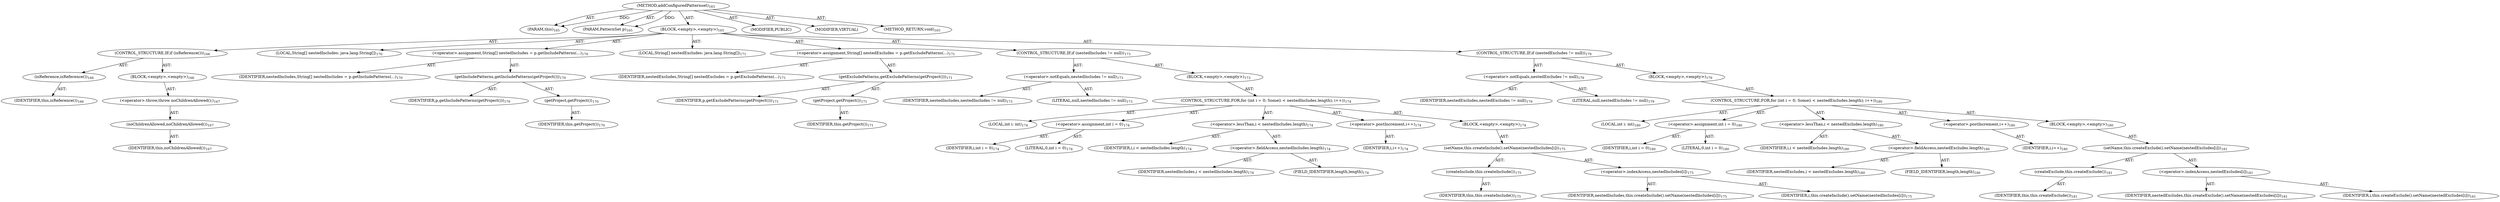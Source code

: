 digraph "addConfiguredPatternset" {  
"111669149706" [label = <(METHOD,addConfiguredPatternset)<SUB>165</SUB>> ]
"115964116997" [label = <(PARAM,this)<SUB>165</SUB>> ]
"115964117026" [label = <(PARAM,PatternSet p)<SUB>165</SUB>> ]
"25769803793" [label = <(BLOCK,&lt;empty&gt;,&lt;empty&gt;)<SUB>165</SUB>> ]
"47244640263" [label = <(CONTROL_STRUCTURE,IF,if (isReference()))<SUB>166</SUB>> ]
"30064771151" [label = <(isReference,isReference())<SUB>166</SUB>> ]
"68719476741" [label = <(IDENTIFIER,this,isReference())<SUB>166</SUB>> ]
"25769803794" [label = <(BLOCK,&lt;empty&gt;,&lt;empty&gt;)<SUB>166</SUB>> ]
"30064771152" [label = <(&lt;operator&gt;.throw,throw noChildrenAllowed();)<SUB>167</SUB>> ]
"30064771153" [label = <(noChildrenAllowed,noChildrenAllowed())<SUB>167</SUB>> ]
"68719476742" [label = <(IDENTIFIER,this,noChildrenAllowed())<SUB>167</SUB>> ]
"94489280514" [label = <(LOCAL,String[] nestedIncludes: java.lang.String[])<SUB>170</SUB>> ]
"30064771154" [label = <(&lt;operator&gt;.assignment,String[] nestedIncludes = p.getIncludePatterns(...)<SUB>170</SUB>> ]
"68719476841" [label = <(IDENTIFIER,nestedIncludes,String[] nestedIncludes = p.getIncludePatterns(...)<SUB>170</SUB>> ]
"30064771155" [label = <(getIncludePatterns,getIncludePatterns(getProject()))<SUB>170</SUB>> ]
"68719476842" [label = <(IDENTIFIER,p,getIncludePatterns(getProject()))<SUB>170</SUB>> ]
"30064771156" [label = <(getProject,getProject())<SUB>170</SUB>> ]
"68719476743" [label = <(IDENTIFIER,this,getProject())<SUB>170</SUB>> ]
"94489280515" [label = <(LOCAL,String[] nestedExcludes: java.lang.String[])<SUB>171</SUB>> ]
"30064771157" [label = <(&lt;operator&gt;.assignment,String[] nestedExcludes = p.getExcludePatterns(...)<SUB>171</SUB>> ]
"68719476843" [label = <(IDENTIFIER,nestedExcludes,String[] nestedExcludes = p.getExcludePatterns(...)<SUB>171</SUB>> ]
"30064771158" [label = <(getExcludePatterns,getExcludePatterns(getProject()))<SUB>171</SUB>> ]
"68719476844" [label = <(IDENTIFIER,p,getExcludePatterns(getProject()))<SUB>171</SUB>> ]
"30064771159" [label = <(getProject,getProject())<SUB>171</SUB>> ]
"68719476744" [label = <(IDENTIFIER,this,getProject())<SUB>171</SUB>> ]
"47244640264" [label = <(CONTROL_STRUCTURE,IF,if (nestedIncludes != null))<SUB>173</SUB>> ]
"30064771160" [label = <(&lt;operator&gt;.notEquals,nestedIncludes != null)<SUB>173</SUB>> ]
"68719476845" [label = <(IDENTIFIER,nestedIncludes,nestedIncludes != null)<SUB>173</SUB>> ]
"90194313233" [label = <(LITERAL,null,nestedIncludes != null)<SUB>173</SUB>> ]
"25769803795" [label = <(BLOCK,&lt;empty&gt;,&lt;empty&gt;)<SUB>173</SUB>> ]
"47244640265" [label = <(CONTROL_STRUCTURE,FOR,for (int i = 0; Some(i &lt; nestedIncludes.length); i++))<SUB>174</SUB>> ]
"94489280516" [label = <(LOCAL,int i: int)<SUB>174</SUB>> ]
"30064771161" [label = <(&lt;operator&gt;.assignment,int i = 0)<SUB>174</SUB>> ]
"68719476846" [label = <(IDENTIFIER,i,int i = 0)<SUB>174</SUB>> ]
"90194313234" [label = <(LITERAL,0,int i = 0)<SUB>174</SUB>> ]
"30064771162" [label = <(&lt;operator&gt;.lessThan,i &lt; nestedIncludes.length)<SUB>174</SUB>> ]
"68719476847" [label = <(IDENTIFIER,i,i &lt; nestedIncludes.length)<SUB>174</SUB>> ]
"30064771163" [label = <(&lt;operator&gt;.fieldAccess,nestedIncludes.length)<SUB>174</SUB>> ]
"68719476848" [label = <(IDENTIFIER,nestedIncludes,i &lt; nestedIncludes.length)<SUB>174</SUB>> ]
"55834574875" [label = <(FIELD_IDENTIFIER,length,length)<SUB>174</SUB>> ]
"30064771164" [label = <(&lt;operator&gt;.postIncrement,i++)<SUB>174</SUB>> ]
"68719476849" [label = <(IDENTIFIER,i,i++)<SUB>174</SUB>> ]
"25769803796" [label = <(BLOCK,&lt;empty&gt;,&lt;empty&gt;)<SUB>174</SUB>> ]
"30064771165" [label = <(setName,this.createInclude().setName(nestedIncludes[i]))<SUB>175</SUB>> ]
"30064771166" [label = <(createInclude,this.createInclude())<SUB>175</SUB>> ]
"68719476745" [label = <(IDENTIFIER,this,this.createInclude())<SUB>175</SUB>> ]
"30064771167" [label = <(&lt;operator&gt;.indexAccess,nestedIncludes[i])<SUB>175</SUB>> ]
"68719476850" [label = <(IDENTIFIER,nestedIncludes,this.createInclude().setName(nestedIncludes[i]))<SUB>175</SUB>> ]
"68719476851" [label = <(IDENTIFIER,i,this.createInclude().setName(nestedIncludes[i]))<SUB>175</SUB>> ]
"47244640266" [label = <(CONTROL_STRUCTURE,IF,if (nestedExcludes != null))<SUB>179</SUB>> ]
"30064771168" [label = <(&lt;operator&gt;.notEquals,nestedExcludes != null)<SUB>179</SUB>> ]
"68719476852" [label = <(IDENTIFIER,nestedExcludes,nestedExcludes != null)<SUB>179</SUB>> ]
"90194313235" [label = <(LITERAL,null,nestedExcludes != null)<SUB>179</SUB>> ]
"25769803797" [label = <(BLOCK,&lt;empty&gt;,&lt;empty&gt;)<SUB>179</SUB>> ]
"47244640267" [label = <(CONTROL_STRUCTURE,FOR,for (int i = 0; Some(i &lt; nestedExcludes.length); i++))<SUB>180</SUB>> ]
"94489280517" [label = <(LOCAL,int i: int)<SUB>180</SUB>> ]
"30064771169" [label = <(&lt;operator&gt;.assignment,int i = 0)<SUB>180</SUB>> ]
"68719476853" [label = <(IDENTIFIER,i,int i = 0)<SUB>180</SUB>> ]
"90194313236" [label = <(LITERAL,0,int i = 0)<SUB>180</SUB>> ]
"30064771170" [label = <(&lt;operator&gt;.lessThan,i &lt; nestedExcludes.length)<SUB>180</SUB>> ]
"68719476854" [label = <(IDENTIFIER,i,i &lt; nestedExcludes.length)<SUB>180</SUB>> ]
"30064771171" [label = <(&lt;operator&gt;.fieldAccess,nestedExcludes.length)<SUB>180</SUB>> ]
"68719476855" [label = <(IDENTIFIER,nestedExcludes,i &lt; nestedExcludes.length)<SUB>180</SUB>> ]
"55834574876" [label = <(FIELD_IDENTIFIER,length,length)<SUB>180</SUB>> ]
"30064771172" [label = <(&lt;operator&gt;.postIncrement,i++)<SUB>180</SUB>> ]
"68719476856" [label = <(IDENTIFIER,i,i++)<SUB>180</SUB>> ]
"25769803798" [label = <(BLOCK,&lt;empty&gt;,&lt;empty&gt;)<SUB>180</SUB>> ]
"30064771173" [label = <(setName,this.createExclude().setName(nestedExcludes[i]))<SUB>181</SUB>> ]
"30064771174" [label = <(createExclude,this.createExclude())<SUB>181</SUB>> ]
"68719476746" [label = <(IDENTIFIER,this,this.createExclude())<SUB>181</SUB>> ]
"30064771175" [label = <(&lt;operator&gt;.indexAccess,nestedExcludes[i])<SUB>181</SUB>> ]
"68719476857" [label = <(IDENTIFIER,nestedExcludes,this.createExclude().setName(nestedExcludes[i]))<SUB>181</SUB>> ]
"68719476858" [label = <(IDENTIFIER,i,this.createExclude().setName(nestedExcludes[i]))<SUB>181</SUB>> ]
"133143986204" [label = <(MODIFIER,PUBLIC)> ]
"133143986205" [label = <(MODIFIER,VIRTUAL)> ]
"128849018890" [label = <(METHOD_RETURN,void)<SUB>165</SUB>> ]
  "111669149706" -> "115964116997"  [ label = "AST: "] 
  "111669149706" -> "115964117026"  [ label = "AST: "] 
  "111669149706" -> "25769803793"  [ label = "AST: "] 
  "111669149706" -> "133143986204"  [ label = "AST: "] 
  "111669149706" -> "133143986205"  [ label = "AST: "] 
  "111669149706" -> "128849018890"  [ label = "AST: "] 
  "25769803793" -> "47244640263"  [ label = "AST: "] 
  "25769803793" -> "94489280514"  [ label = "AST: "] 
  "25769803793" -> "30064771154"  [ label = "AST: "] 
  "25769803793" -> "94489280515"  [ label = "AST: "] 
  "25769803793" -> "30064771157"  [ label = "AST: "] 
  "25769803793" -> "47244640264"  [ label = "AST: "] 
  "25769803793" -> "47244640266"  [ label = "AST: "] 
  "47244640263" -> "30064771151"  [ label = "AST: "] 
  "47244640263" -> "25769803794"  [ label = "AST: "] 
  "30064771151" -> "68719476741"  [ label = "AST: "] 
  "25769803794" -> "30064771152"  [ label = "AST: "] 
  "30064771152" -> "30064771153"  [ label = "AST: "] 
  "30064771153" -> "68719476742"  [ label = "AST: "] 
  "30064771154" -> "68719476841"  [ label = "AST: "] 
  "30064771154" -> "30064771155"  [ label = "AST: "] 
  "30064771155" -> "68719476842"  [ label = "AST: "] 
  "30064771155" -> "30064771156"  [ label = "AST: "] 
  "30064771156" -> "68719476743"  [ label = "AST: "] 
  "30064771157" -> "68719476843"  [ label = "AST: "] 
  "30064771157" -> "30064771158"  [ label = "AST: "] 
  "30064771158" -> "68719476844"  [ label = "AST: "] 
  "30064771158" -> "30064771159"  [ label = "AST: "] 
  "30064771159" -> "68719476744"  [ label = "AST: "] 
  "47244640264" -> "30064771160"  [ label = "AST: "] 
  "47244640264" -> "25769803795"  [ label = "AST: "] 
  "30064771160" -> "68719476845"  [ label = "AST: "] 
  "30064771160" -> "90194313233"  [ label = "AST: "] 
  "25769803795" -> "47244640265"  [ label = "AST: "] 
  "47244640265" -> "94489280516"  [ label = "AST: "] 
  "47244640265" -> "30064771161"  [ label = "AST: "] 
  "47244640265" -> "30064771162"  [ label = "AST: "] 
  "47244640265" -> "30064771164"  [ label = "AST: "] 
  "47244640265" -> "25769803796"  [ label = "AST: "] 
  "30064771161" -> "68719476846"  [ label = "AST: "] 
  "30064771161" -> "90194313234"  [ label = "AST: "] 
  "30064771162" -> "68719476847"  [ label = "AST: "] 
  "30064771162" -> "30064771163"  [ label = "AST: "] 
  "30064771163" -> "68719476848"  [ label = "AST: "] 
  "30064771163" -> "55834574875"  [ label = "AST: "] 
  "30064771164" -> "68719476849"  [ label = "AST: "] 
  "25769803796" -> "30064771165"  [ label = "AST: "] 
  "30064771165" -> "30064771166"  [ label = "AST: "] 
  "30064771165" -> "30064771167"  [ label = "AST: "] 
  "30064771166" -> "68719476745"  [ label = "AST: "] 
  "30064771167" -> "68719476850"  [ label = "AST: "] 
  "30064771167" -> "68719476851"  [ label = "AST: "] 
  "47244640266" -> "30064771168"  [ label = "AST: "] 
  "47244640266" -> "25769803797"  [ label = "AST: "] 
  "30064771168" -> "68719476852"  [ label = "AST: "] 
  "30064771168" -> "90194313235"  [ label = "AST: "] 
  "25769803797" -> "47244640267"  [ label = "AST: "] 
  "47244640267" -> "94489280517"  [ label = "AST: "] 
  "47244640267" -> "30064771169"  [ label = "AST: "] 
  "47244640267" -> "30064771170"  [ label = "AST: "] 
  "47244640267" -> "30064771172"  [ label = "AST: "] 
  "47244640267" -> "25769803798"  [ label = "AST: "] 
  "30064771169" -> "68719476853"  [ label = "AST: "] 
  "30064771169" -> "90194313236"  [ label = "AST: "] 
  "30064771170" -> "68719476854"  [ label = "AST: "] 
  "30064771170" -> "30064771171"  [ label = "AST: "] 
  "30064771171" -> "68719476855"  [ label = "AST: "] 
  "30064771171" -> "55834574876"  [ label = "AST: "] 
  "30064771172" -> "68719476856"  [ label = "AST: "] 
  "25769803798" -> "30064771173"  [ label = "AST: "] 
  "30064771173" -> "30064771174"  [ label = "AST: "] 
  "30064771173" -> "30064771175"  [ label = "AST: "] 
  "30064771174" -> "68719476746"  [ label = "AST: "] 
  "30064771175" -> "68719476857"  [ label = "AST: "] 
  "30064771175" -> "68719476858"  [ label = "AST: "] 
  "111669149706" -> "115964116997"  [ label = "DDG: "] 
  "111669149706" -> "115964117026"  [ label = "DDG: "] 
}
